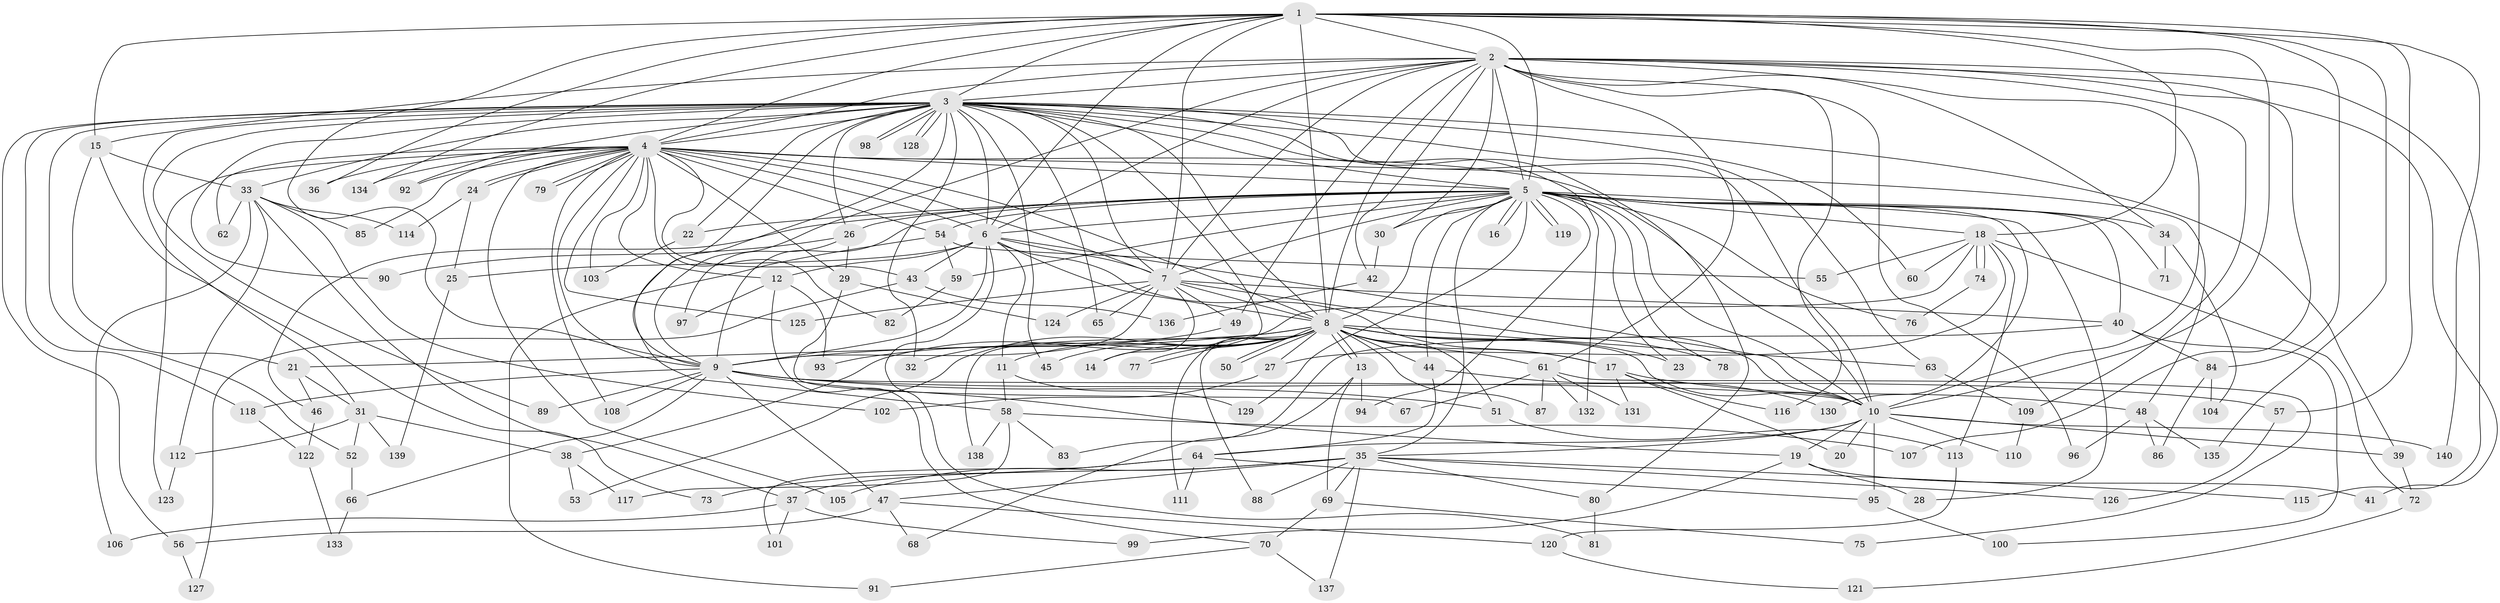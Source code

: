 // coarse degree distribution, {19: 0.02, 25: 0.01, 24: 0.01, 28: 0.01, 13: 0.01, 29: 0.01, 14: 0.01, 4: 0.04, 6: 0.05, 7: 0.01, 8: 0.02, 1: 0.06, 9: 0.02, 5: 0.07, 2: 0.48, 3: 0.15, 10: 0.02}
// Generated by graph-tools (version 1.1) at 2025/49/03/04/25 22:49:45]
// undirected, 140 vertices, 305 edges
graph export_dot {
  node [color=gray90,style=filled];
  1;
  2;
  3;
  4;
  5;
  6;
  7;
  8;
  9;
  10;
  11;
  12;
  13;
  14;
  15;
  16;
  17;
  18;
  19;
  20;
  21;
  22;
  23;
  24;
  25;
  26;
  27;
  28;
  29;
  30;
  31;
  32;
  33;
  34;
  35;
  36;
  37;
  38;
  39;
  40;
  41;
  42;
  43;
  44;
  45;
  46;
  47;
  48;
  49;
  50;
  51;
  52;
  53;
  54;
  55;
  56;
  57;
  58;
  59;
  60;
  61;
  62;
  63;
  64;
  65;
  66;
  67;
  68;
  69;
  70;
  71;
  72;
  73;
  74;
  75;
  76;
  77;
  78;
  79;
  80;
  81;
  82;
  83;
  84;
  85;
  86;
  87;
  88;
  89;
  90;
  91;
  92;
  93;
  94;
  95;
  96;
  97;
  98;
  99;
  100;
  101;
  102;
  103;
  104;
  105;
  106;
  107;
  108;
  109;
  110;
  111;
  112;
  113;
  114;
  115;
  116;
  117;
  118;
  119;
  120;
  121;
  122;
  123;
  124;
  125;
  126;
  127;
  128;
  129;
  130;
  131;
  132;
  133;
  134;
  135;
  136;
  137;
  138;
  139;
  140;
  1 -- 2;
  1 -- 3;
  1 -- 4;
  1 -- 5;
  1 -- 6;
  1 -- 7;
  1 -- 8;
  1 -- 9;
  1 -- 10;
  1 -- 15;
  1 -- 18;
  1 -- 36;
  1 -- 57;
  1 -- 84;
  1 -- 134;
  1 -- 135;
  1 -- 140;
  2 -- 3;
  2 -- 4;
  2 -- 5;
  2 -- 6;
  2 -- 7;
  2 -- 8;
  2 -- 9;
  2 -- 10;
  2 -- 15;
  2 -- 30;
  2 -- 34;
  2 -- 41;
  2 -- 42;
  2 -- 49;
  2 -- 61;
  2 -- 96;
  2 -- 107;
  2 -- 109;
  2 -- 115;
  2 -- 116;
  3 -- 4;
  3 -- 5;
  3 -- 6;
  3 -- 7;
  3 -- 8;
  3 -- 9;
  3 -- 10;
  3 -- 22;
  3 -- 26;
  3 -- 31;
  3 -- 32;
  3 -- 33;
  3 -- 39;
  3 -- 45;
  3 -- 52;
  3 -- 56;
  3 -- 58;
  3 -- 60;
  3 -- 63;
  3 -- 65;
  3 -- 77;
  3 -- 80;
  3 -- 89;
  3 -- 90;
  3 -- 92;
  3 -- 98;
  3 -- 98;
  3 -- 118;
  3 -- 128;
  3 -- 128;
  3 -- 132;
  4 -- 5;
  4 -- 6;
  4 -- 7;
  4 -- 8;
  4 -- 9;
  4 -- 10;
  4 -- 12;
  4 -- 24;
  4 -- 24;
  4 -- 29;
  4 -- 36;
  4 -- 43;
  4 -- 48;
  4 -- 54;
  4 -- 62;
  4 -- 79;
  4 -- 79;
  4 -- 82;
  4 -- 85;
  4 -- 92;
  4 -- 103;
  4 -- 105;
  4 -- 108;
  4 -- 123;
  4 -- 125;
  4 -- 134;
  5 -- 6;
  5 -- 7;
  5 -- 8;
  5 -- 9;
  5 -- 10;
  5 -- 16;
  5 -- 16;
  5 -- 18;
  5 -- 22;
  5 -- 23;
  5 -- 26;
  5 -- 28;
  5 -- 30;
  5 -- 34;
  5 -- 35;
  5 -- 40;
  5 -- 44;
  5 -- 46;
  5 -- 54;
  5 -- 59;
  5 -- 71;
  5 -- 76;
  5 -- 78;
  5 -- 94;
  5 -- 119;
  5 -- 119;
  5 -- 129;
  5 -- 130;
  6 -- 7;
  6 -- 8;
  6 -- 9;
  6 -- 10;
  6 -- 11;
  6 -- 12;
  6 -- 17;
  6 -- 25;
  6 -- 43;
  6 -- 81;
  7 -- 8;
  7 -- 9;
  7 -- 10;
  7 -- 14;
  7 -- 40;
  7 -- 49;
  7 -- 65;
  7 -- 124;
  7 -- 125;
  8 -- 9;
  8 -- 10;
  8 -- 11;
  8 -- 13;
  8 -- 13;
  8 -- 14;
  8 -- 17;
  8 -- 21;
  8 -- 23;
  8 -- 27;
  8 -- 32;
  8 -- 44;
  8 -- 45;
  8 -- 50;
  8 -- 50;
  8 -- 51;
  8 -- 53;
  8 -- 61;
  8 -- 63;
  8 -- 77;
  8 -- 78;
  8 -- 87;
  8 -- 88;
  8 -- 111;
  8 -- 138;
  9 -- 10;
  9 -- 19;
  9 -- 47;
  9 -- 51;
  9 -- 57;
  9 -- 66;
  9 -- 89;
  9 -- 108;
  9 -- 118;
  10 -- 19;
  10 -- 20;
  10 -- 35;
  10 -- 39;
  10 -- 64;
  10 -- 95;
  10 -- 110;
  10 -- 140;
  11 -- 58;
  11 -- 129;
  12 -- 70;
  12 -- 93;
  12 -- 97;
  13 -- 68;
  13 -- 69;
  13 -- 94;
  15 -- 21;
  15 -- 33;
  15 -- 73;
  17 -- 20;
  17 -- 48;
  17 -- 116;
  17 -- 131;
  18 -- 27;
  18 -- 38;
  18 -- 55;
  18 -- 60;
  18 -- 72;
  18 -- 74;
  18 -- 74;
  18 -- 113;
  19 -- 28;
  19 -- 41;
  19 -- 99;
  21 -- 31;
  21 -- 46;
  22 -- 103;
  24 -- 25;
  24 -- 114;
  25 -- 139;
  26 -- 29;
  26 -- 90;
  26 -- 97;
  27 -- 102;
  29 -- 67;
  29 -- 124;
  30 -- 42;
  31 -- 38;
  31 -- 52;
  31 -- 112;
  31 -- 139;
  33 -- 37;
  33 -- 62;
  33 -- 85;
  33 -- 102;
  33 -- 106;
  33 -- 112;
  33 -- 114;
  34 -- 71;
  34 -- 104;
  35 -- 37;
  35 -- 47;
  35 -- 69;
  35 -- 80;
  35 -- 88;
  35 -- 105;
  35 -- 115;
  35 -- 126;
  35 -- 137;
  37 -- 99;
  37 -- 101;
  37 -- 106;
  38 -- 53;
  38 -- 117;
  39 -- 72;
  40 -- 83;
  40 -- 84;
  40 -- 100;
  42 -- 136;
  43 -- 127;
  43 -- 136;
  44 -- 64;
  44 -- 130;
  46 -- 122;
  47 -- 56;
  47 -- 68;
  47 -- 120;
  48 -- 86;
  48 -- 96;
  48 -- 135;
  49 -- 93;
  51 -- 113;
  52 -- 66;
  54 -- 55;
  54 -- 59;
  54 -- 91;
  56 -- 127;
  57 -- 126;
  58 -- 83;
  58 -- 107;
  58 -- 117;
  58 -- 138;
  59 -- 82;
  61 -- 67;
  61 -- 75;
  61 -- 87;
  61 -- 131;
  61 -- 132;
  63 -- 109;
  64 -- 73;
  64 -- 95;
  64 -- 101;
  64 -- 111;
  66 -- 133;
  69 -- 70;
  69 -- 75;
  70 -- 91;
  70 -- 137;
  72 -- 121;
  74 -- 76;
  80 -- 81;
  84 -- 86;
  84 -- 104;
  95 -- 100;
  109 -- 110;
  112 -- 123;
  113 -- 120;
  118 -- 122;
  120 -- 121;
  122 -- 133;
}
